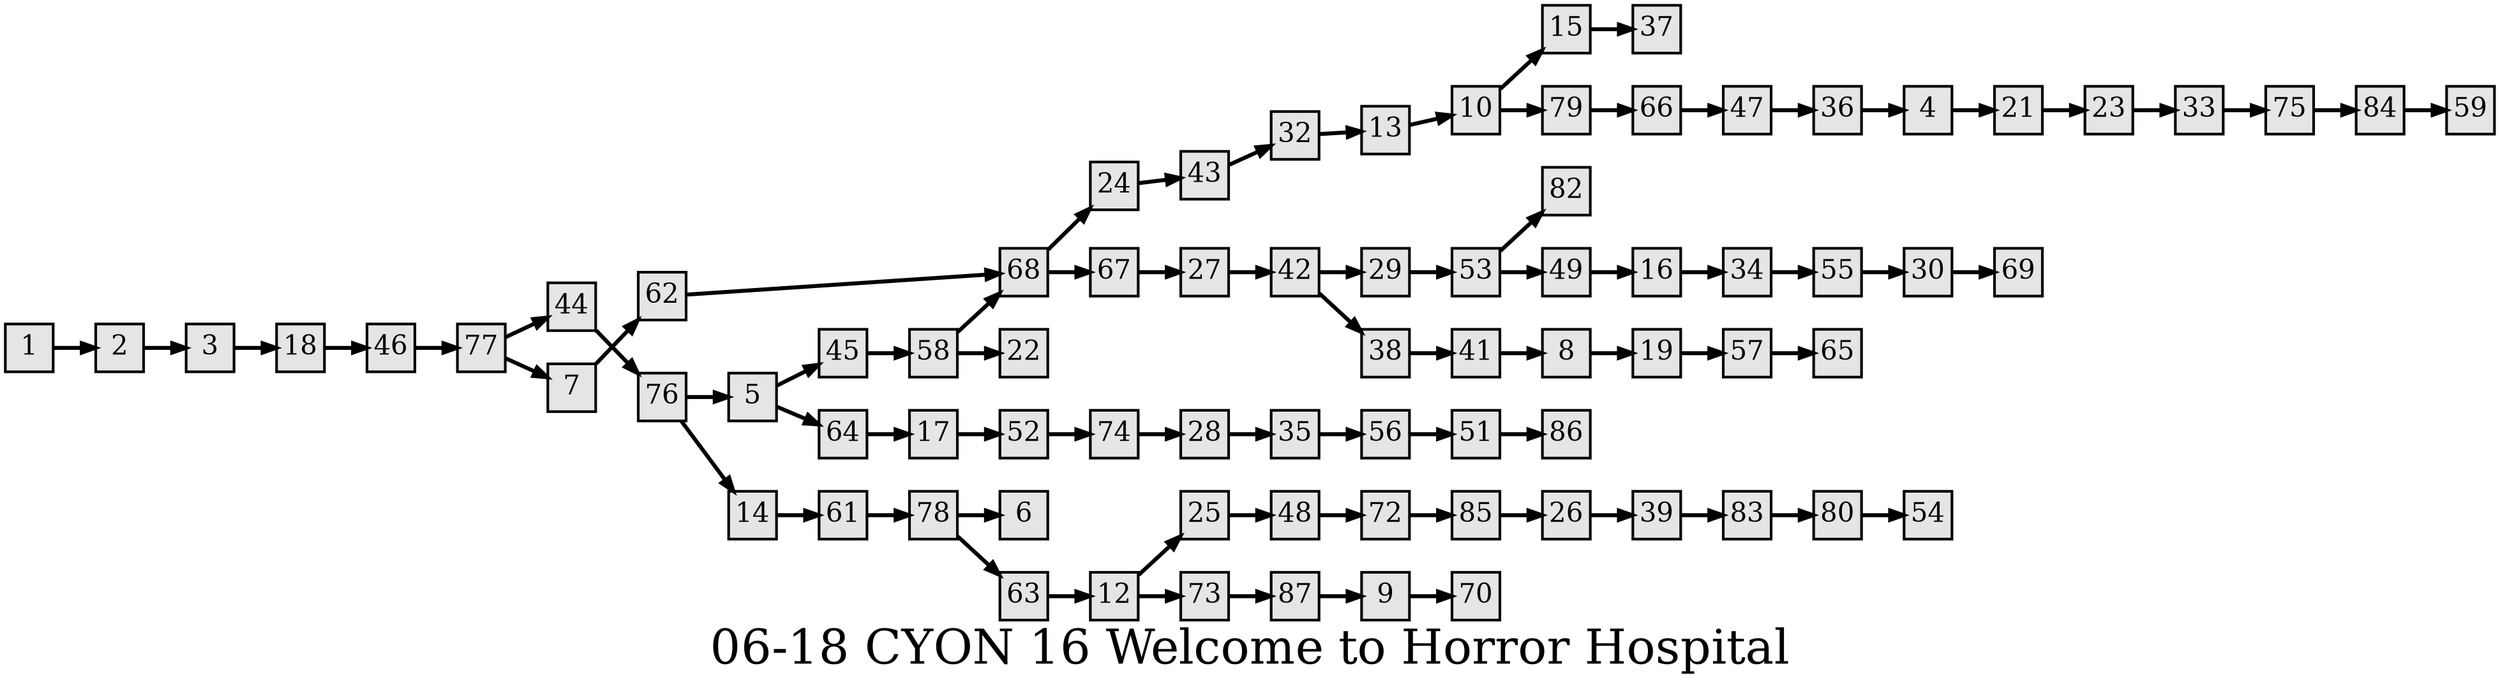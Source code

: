 digraph g{
  graph [ label="06-18 CYON 16 Welcome to Horror Hospital" rankdir=LR, ordering=out, fontsize=36, nodesep="0.35", ranksep="0.45"];
  node  [shape=rect, penwidth=2, fontsize=20, style=filled, fillcolor=grey90, margin="0,0", labelfloat=true, regular=true, fixedsize=true];
  edge  [labelfloat=true, penwidth=3, fontsize=12];
  // ---;
  // group  : Katz;
  // id     : 06-18;
  // gbid   : 669;
  // series : Choose Your Own Nightmare;
  // title  : Welcome to Horror Hospital;
  // author : Laban Carrick Hill;
  // credit:;
  // - name : Yee-Ann Wong;
  // role : encoder;
  // date : 2017-08-24;
  // - name : Jeremy Douglass;
  // role : editor;
  // date : 2017-10-19;
  // render:;
  // - name   : small;
  // styles : gvStyles-small.txt;
  // engine : dot;
  // comment: >;
  
  // ---;
  
  // From | To | Label;
  
  1 -> 2;
  2 -> 3;
  3 -> 18;
  4 -> 21;
  5 -> 45;
  5 -> 64;
  7 -> 62;
  8 -> 19;
  9 -> 70;
  10 -> 15;
  10 -> 79;
  12 -> 25;
  12 -> 73;
  13 -> 10;
  14 -> 61;
  15 -> 37;
  16 -> 34;
  17 -> 52;
  18 -> 46;
  19 -> 57;
  21 -> 23;
  23 -> 33;
  24 -> 43;
  25 -> 48;
  26 -> 39;
  27 -> 42;
  28 -> 35;
  29 -> 53;
  30 -> 69;
  32 -> 13;
  33 -> 75;
  34 -> 55;
  35 -> 56;
  36 -> 4;
  38 -> 41;
  39 -> 83;
  41 -> 8;
  42 -> 29;
  42 -> 38;
  43 -> 32;
  44 -> 76;
  45 -> 58;
  46 -> 77;
  47 -> 36;
  48 -> 72;
  49 -> 16;
  51 -> 86;
  52 -> 74;
  53 -> 82;
  53 -> 49;
  55 -> 30;
  56 -> 51;
  57 -> 65;
  58 -> 68;
  58 -> 22;
  61 -> 78;
  62 -> 68;
  63 -> 12;
  64 -> 17;
  66 -> 47;
  67 -> 27;
  68 -> 24;
  68 -> 67;
  72 -> 85;
  73 -> 87;
  74 -> 28;
  75 -> 84;
  76 -> 5;
  76 -> 14;
  77 -> 44;
  77 -> 7;
  78 -> 6;
  78 -> 63;
  79 -> 66;
  80 -> 54;
  83 -> 80;
  84 -> 59;
  85 -> 26;
  87 -> 9;
}

